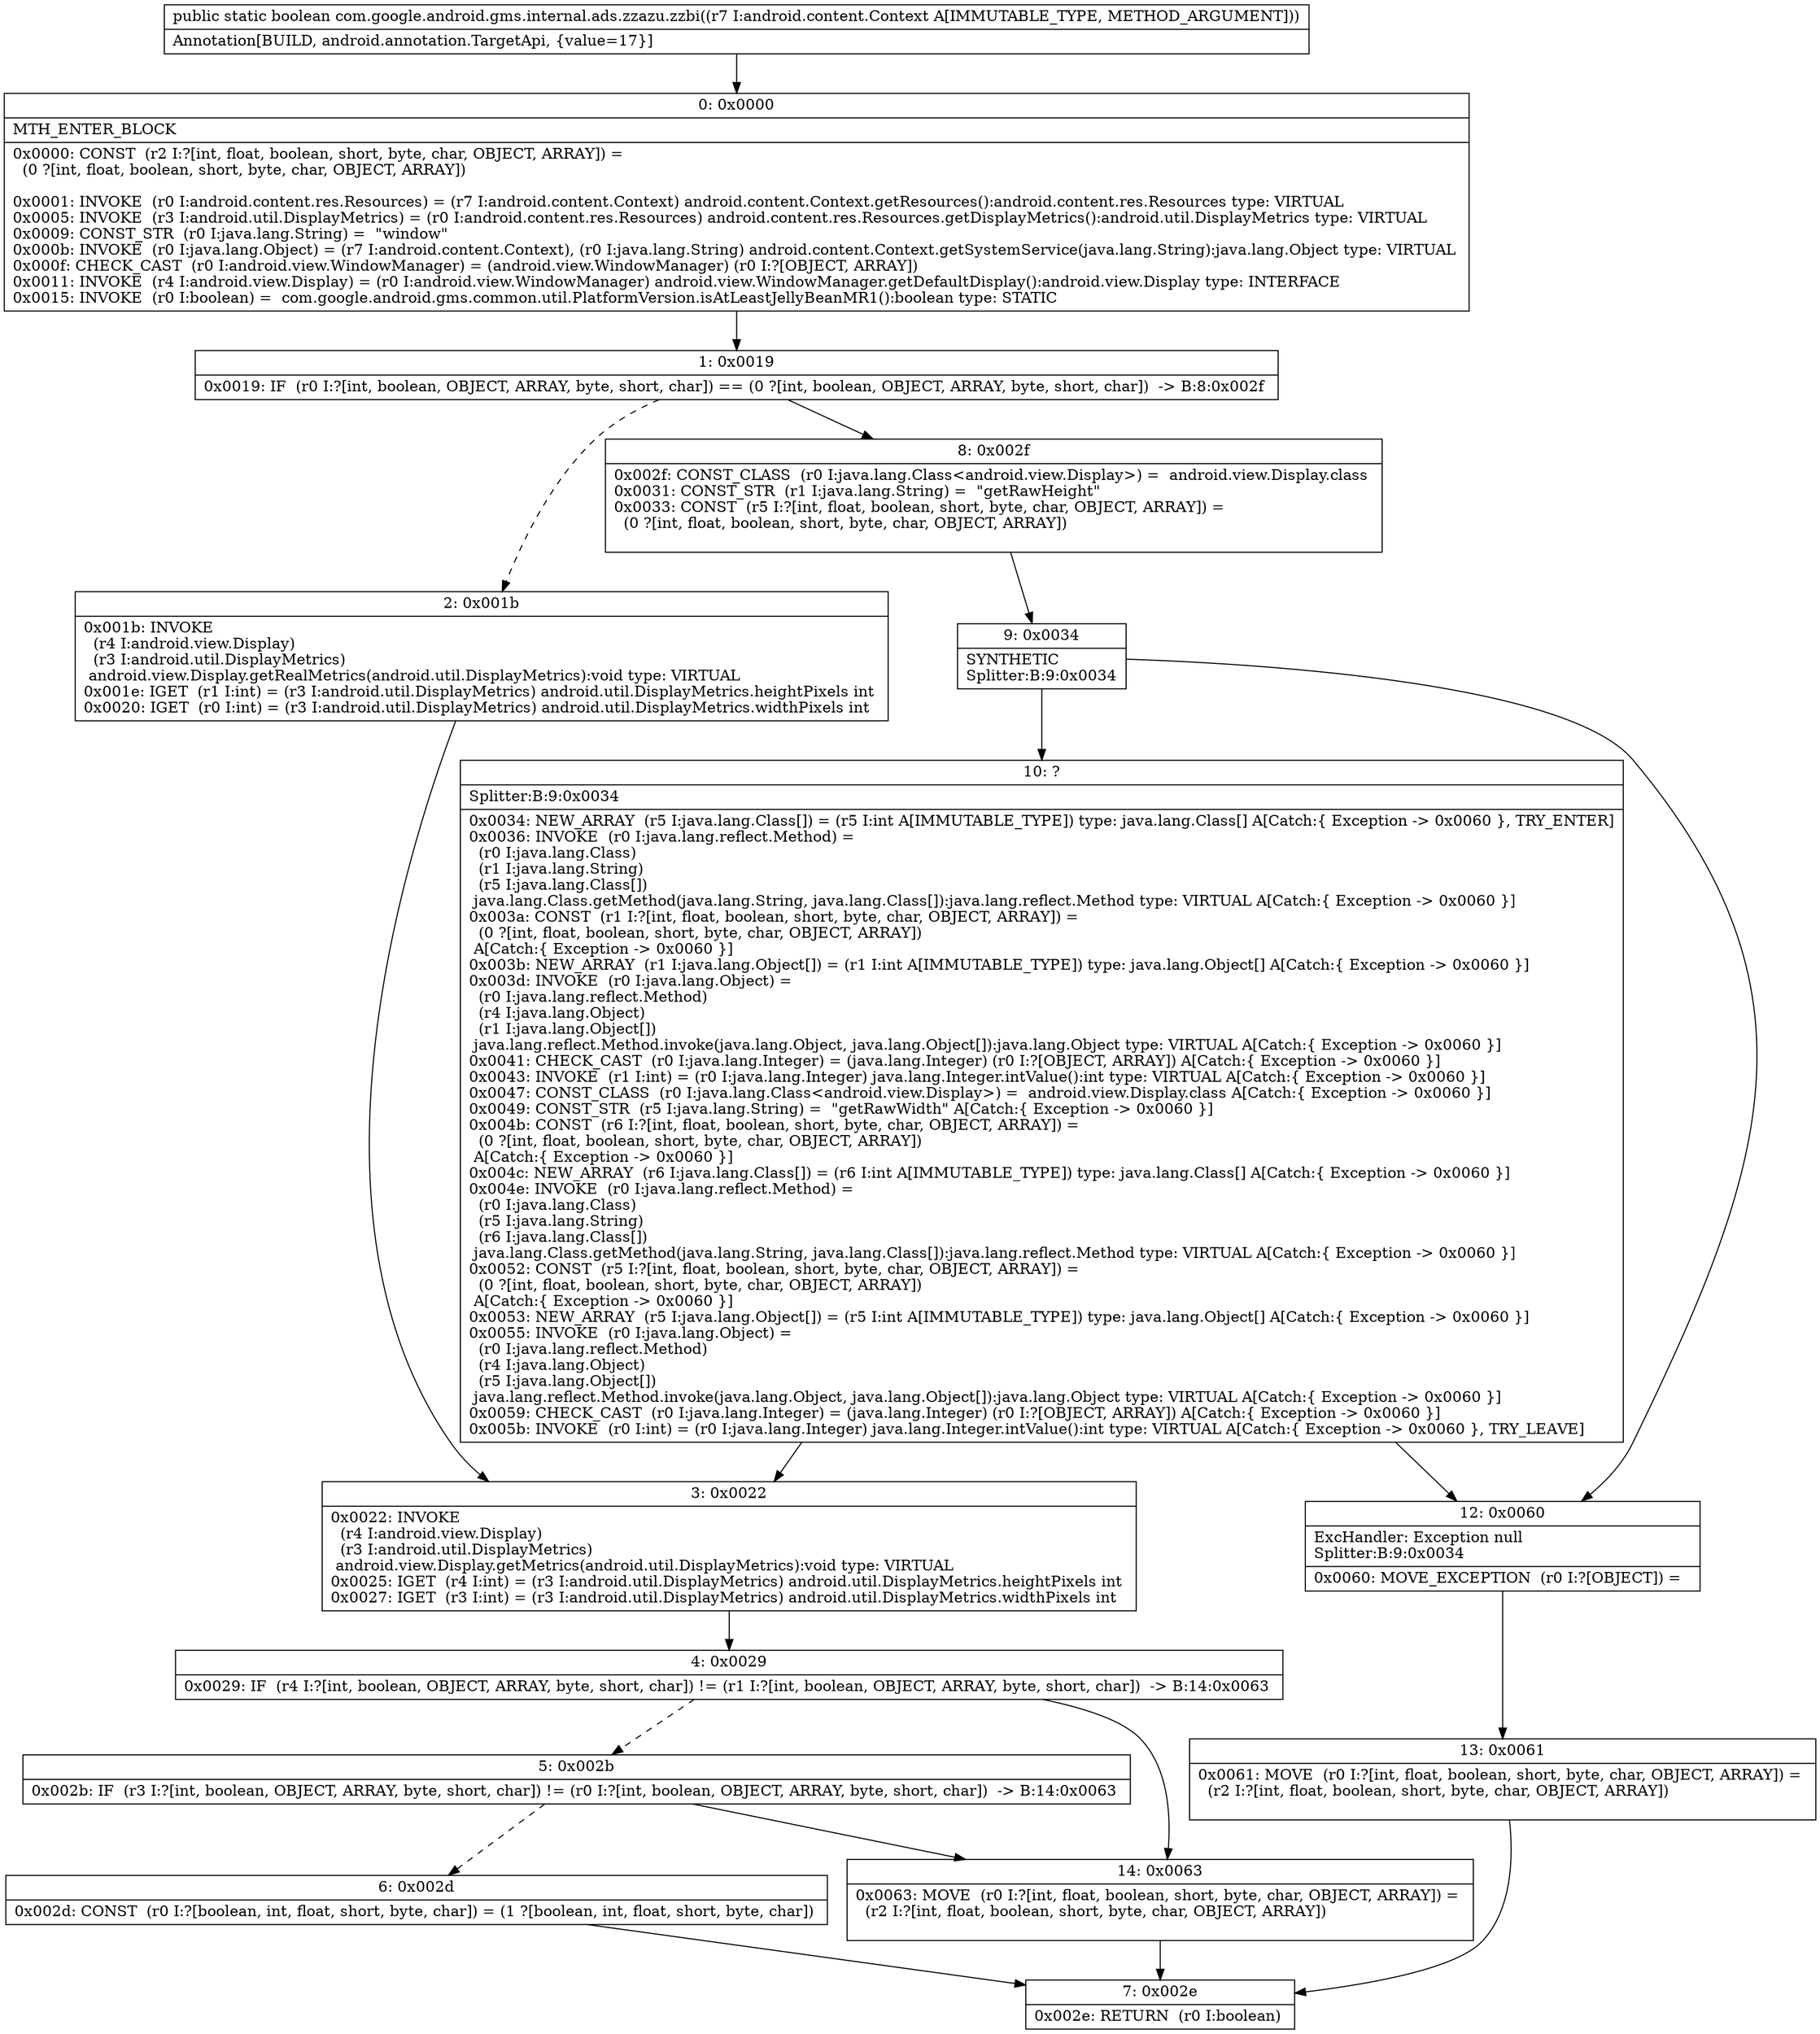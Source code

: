 digraph "CFG forcom.google.android.gms.internal.ads.zzazu.zzbi(Landroid\/content\/Context;)Z" {
Node_0 [shape=record,label="{0\:\ 0x0000|MTH_ENTER_BLOCK\l|0x0000: CONST  (r2 I:?[int, float, boolean, short, byte, char, OBJECT, ARRAY]) = \l  (0 ?[int, float, boolean, short, byte, char, OBJECT, ARRAY])\l \l0x0001: INVOKE  (r0 I:android.content.res.Resources) = (r7 I:android.content.Context) android.content.Context.getResources():android.content.res.Resources type: VIRTUAL \l0x0005: INVOKE  (r3 I:android.util.DisplayMetrics) = (r0 I:android.content.res.Resources) android.content.res.Resources.getDisplayMetrics():android.util.DisplayMetrics type: VIRTUAL \l0x0009: CONST_STR  (r0 I:java.lang.String) =  \"window\" \l0x000b: INVOKE  (r0 I:java.lang.Object) = (r7 I:android.content.Context), (r0 I:java.lang.String) android.content.Context.getSystemService(java.lang.String):java.lang.Object type: VIRTUAL \l0x000f: CHECK_CAST  (r0 I:android.view.WindowManager) = (android.view.WindowManager) (r0 I:?[OBJECT, ARRAY]) \l0x0011: INVOKE  (r4 I:android.view.Display) = (r0 I:android.view.WindowManager) android.view.WindowManager.getDefaultDisplay():android.view.Display type: INTERFACE \l0x0015: INVOKE  (r0 I:boolean) =  com.google.android.gms.common.util.PlatformVersion.isAtLeastJellyBeanMR1():boolean type: STATIC \l}"];
Node_1 [shape=record,label="{1\:\ 0x0019|0x0019: IF  (r0 I:?[int, boolean, OBJECT, ARRAY, byte, short, char]) == (0 ?[int, boolean, OBJECT, ARRAY, byte, short, char])  \-\> B:8:0x002f \l}"];
Node_2 [shape=record,label="{2\:\ 0x001b|0x001b: INVOKE  \l  (r4 I:android.view.Display)\l  (r3 I:android.util.DisplayMetrics)\l android.view.Display.getRealMetrics(android.util.DisplayMetrics):void type: VIRTUAL \l0x001e: IGET  (r1 I:int) = (r3 I:android.util.DisplayMetrics) android.util.DisplayMetrics.heightPixels int \l0x0020: IGET  (r0 I:int) = (r3 I:android.util.DisplayMetrics) android.util.DisplayMetrics.widthPixels int \l}"];
Node_3 [shape=record,label="{3\:\ 0x0022|0x0022: INVOKE  \l  (r4 I:android.view.Display)\l  (r3 I:android.util.DisplayMetrics)\l android.view.Display.getMetrics(android.util.DisplayMetrics):void type: VIRTUAL \l0x0025: IGET  (r4 I:int) = (r3 I:android.util.DisplayMetrics) android.util.DisplayMetrics.heightPixels int \l0x0027: IGET  (r3 I:int) = (r3 I:android.util.DisplayMetrics) android.util.DisplayMetrics.widthPixels int \l}"];
Node_4 [shape=record,label="{4\:\ 0x0029|0x0029: IF  (r4 I:?[int, boolean, OBJECT, ARRAY, byte, short, char]) != (r1 I:?[int, boolean, OBJECT, ARRAY, byte, short, char])  \-\> B:14:0x0063 \l}"];
Node_5 [shape=record,label="{5\:\ 0x002b|0x002b: IF  (r3 I:?[int, boolean, OBJECT, ARRAY, byte, short, char]) != (r0 I:?[int, boolean, OBJECT, ARRAY, byte, short, char])  \-\> B:14:0x0063 \l}"];
Node_6 [shape=record,label="{6\:\ 0x002d|0x002d: CONST  (r0 I:?[boolean, int, float, short, byte, char]) = (1 ?[boolean, int, float, short, byte, char]) \l}"];
Node_7 [shape=record,label="{7\:\ 0x002e|0x002e: RETURN  (r0 I:boolean) \l}"];
Node_8 [shape=record,label="{8\:\ 0x002f|0x002f: CONST_CLASS  (r0 I:java.lang.Class\<android.view.Display\>) =  android.view.Display.class \l0x0031: CONST_STR  (r1 I:java.lang.String) =  \"getRawHeight\" \l0x0033: CONST  (r5 I:?[int, float, boolean, short, byte, char, OBJECT, ARRAY]) = \l  (0 ?[int, float, boolean, short, byte, char, OBJECT, ARRAY])\l \l}"];
Node_9 [shape=record,label="{9\:\ 0x0034|SYNTHETIC\lSplitter:B:9:0x0034\l}"];
Node_10 [shape=record,label="{10\:\ ?|Splitter:B:9:0x0034\l|0x0034: NEW_ARRAY  (r5 I:java.lang.Class[]) = (r5 I:int A[IMMUTABLE_TYPE]) type: java.lang.Class[] A[Catch:\{ Exception \-\> 0x0060 \}, TRY_ENTER]\l0x0036: INVOKE  (r0 I:java.lang.reflect.Method) = \l  (r0 I:java.lang.Class)\l  (r1 I:java.lang.String)\l  (r5 I:java.lang.Class[])\l java.lang.Class.getMethod(java.lang.String, java.lang.Class[]):java.lang.reflect.Method type: VIRTUAL A[Catch:\{ Exception \-\> 0x0060 \}]\l0x003a: CONST  (r1 I:?[int, float, boolean, short, byte, char, OBJECT, ARRAY]) = \l  (0 ?[int, float, boolean, short, byte, char, OBJECT, ARRAY])\l A[Catch:\{ Exception \-\> 0x0060 \}]\l0x003b: NEW_ARRAY  (r1 I:java.lang.Object[]) = (r1 I:int A[IMMUTABLE_TYPE]) type: java.lang.Object[] A[Catch:\{ Exception \-\> 0x0060 \}]\l0x003d: INVOKE  (r0 I:java.lang.Object) = \l  (r0 I:java.lang.reflect.Method)\l  (r4 I:java.lang.Object)\l  (r1 I:java.lang.Object[])\l java.lang.reflect.Method.invoke(java.lang.Object, java.lang.Object[]):java.lang.Object type: VIRTUAL A[Catch:\{ Exception \-\> 0x0060 \}]\l0x0041: CHECK_CAST  (r0 I:java.lang.Integer) = (java.lang.Integer) (r0 I:?[OBJECT, ARRAY]) A[Catch:\{ Exception \-\> 0x0060 \}]\l0x0043: INVOKE  (r1 I:int) = (r0 I:java.lang.Integer) java.lang.Integer.intValue():int type: VIRTUAL A[Catch:\{ Exception \-\> 0x0060 \}]\l0x0047: CONST_CLASS  (r0 I:java.lang.Class\<android.view.Display\>) =  android.view.Display.class A[Catch:\{ Exception \-\> 0x0060 \}]\l0x0049: CONST_STR  (r5 I:java.lang.String) =  \"getRawWidth\" A[Catch:\{ Exception \-\> 0x0060 \}]\l0x004b: CONST  (r6 I:?[int, float, boolean, short, byte, char, OBJECT, ARRAY]) = \l  (0 ?[int, float, boolean, short, byte, char, OBJECT, ARRAY])\l A[Catch:\{ Exception \-\> 0x0060 \}]\l0x004c: NEW_ARRAY  (r6 I:java.lang.Class[]) = (r6 I:int A[IMMUTABLE_TYPE]) type: java.lang.Class[] A[Catch:\{ Exception \-\> 0x0060 \}]\l0x004e: INVOKE  (r0 I:java.lang.reflect.Method) = \l  (r0 I:java.lang.Class)\l  (r5 I:java.lang.String)\l  (r6 I:java.lang.Class[])\l java.lang.Class.getMethod(java.lang.String, java.lang.Class[]):java.lang.reflect.Method type: VIRTUAL A[Catch:\{ Exception \-\> 0x0060 \}]\l0x0052: CONST  (r5 I:?[int, float, boolean, short, byte, char, OBJECT, ARRAY]) = \l  (0 ?[int, float, boolean, short, byte, char, OBJECT, ARRAY])\l A[Catch:\{ Exception \-\> 0x0060 \}]\l0x0053: NEW_ARRAY  (r5 I:java.lang.Object[]) = (r5 I:int A[IMMUTABLE_TYPE]) type: java.lang.Object[] A[Catch:\{ Exception \-\> 0x0060 \}]\l0x0055: INVOKE  (r0 I:java.lang.Object) = \l  (r0 I:java.lang.reflect.Method)\l  (r4 I:java.lang.Object)\l  (r5 I:java.lang.Object[])\l java.lang.reflect.Method.invoke(java.lang.Object, java.lang.Object[]):java.lang.Object type: VIRTUAL A[Catch:\{ Exception \-\> 0x0060 \}]\l0x0059: CHECK_CAST  (r0 I:java.lang.Integer) = (java.lang.Integer) (r0 I:?[OBJECT, ARRAY]) A[Catch:\{ Exception \-\> 0x0060 \}]\l0x005b: INVOKE  (r0 I:int) = (r0 I:java.lang.Integer) java.lang.Integer.intValue():int type: VIRTUAL A[Catch:\{ Exception \-\> 0x0060 \}, TRY_LEAVE]\l}"];
Node_12 [shape=record,label="{12\:\ 0x0060|ExcHandler: Exception null\lSplitter:B:9:0x0034\l|0x0060: MOVE_EXCEPTION  (r0 I:?[OBJECT]) =  \l}"];
Node_13 [shape=record,label="{13\:\ 0x0061|0x0061: MOVE  (r0 I:?[int, float, boolean, short, byte, char, OBJECT, ARRAY]) = \l  (r2 I:?[int, float, boolean, short, byte, char, OBJECT, ARRAY])\l \l}"];
Node_14 [shape=record,label="{14\:\ 0x0063|0x0063: MOVE  (r0 I:?[int, float, boolean, short, byte, char, OBJECT, ARRAY]) = \l  (r2 I:?[int, float, boolean, short, byte, char, OBJECT, ARRAY])\l \l}"];
MethodNode[shape=record,label="{public static boolean com.google.android.gms.internal.ads.zzazu.zzbi((r7 I:android.content.Context A[IMMUTABLE_TYPE, METHOD_ARGUMENT]))  | Annotation[BUILD, android.annotation.TargetApi, \{value=17\}]\l}"];
MethodNode -> Node_0;
Node_0 -> Node_1;
Node_1 -> Node_2[style=dashed];
Node_1 -> Node_8;
Node_2 -> Node_3;
Node_3 -> Node_4;
Node_4 -> Node_5[style=dashed];
Node_4 -> Node_14;
Node_5 -> Node_6[style=dashed];
Node_5 -> Node_14;
Node_6 -> Node_7;
Node_8 -> Node_9;
Node_9 -> Node_10;
Node_9 -> Node_12;
Node_10 -> Node_12;
Node_10 -> Node_3;
Node_12 -> Node_13;
Node_13 -> Node_7;
Node_14 -> Node_7;
}


